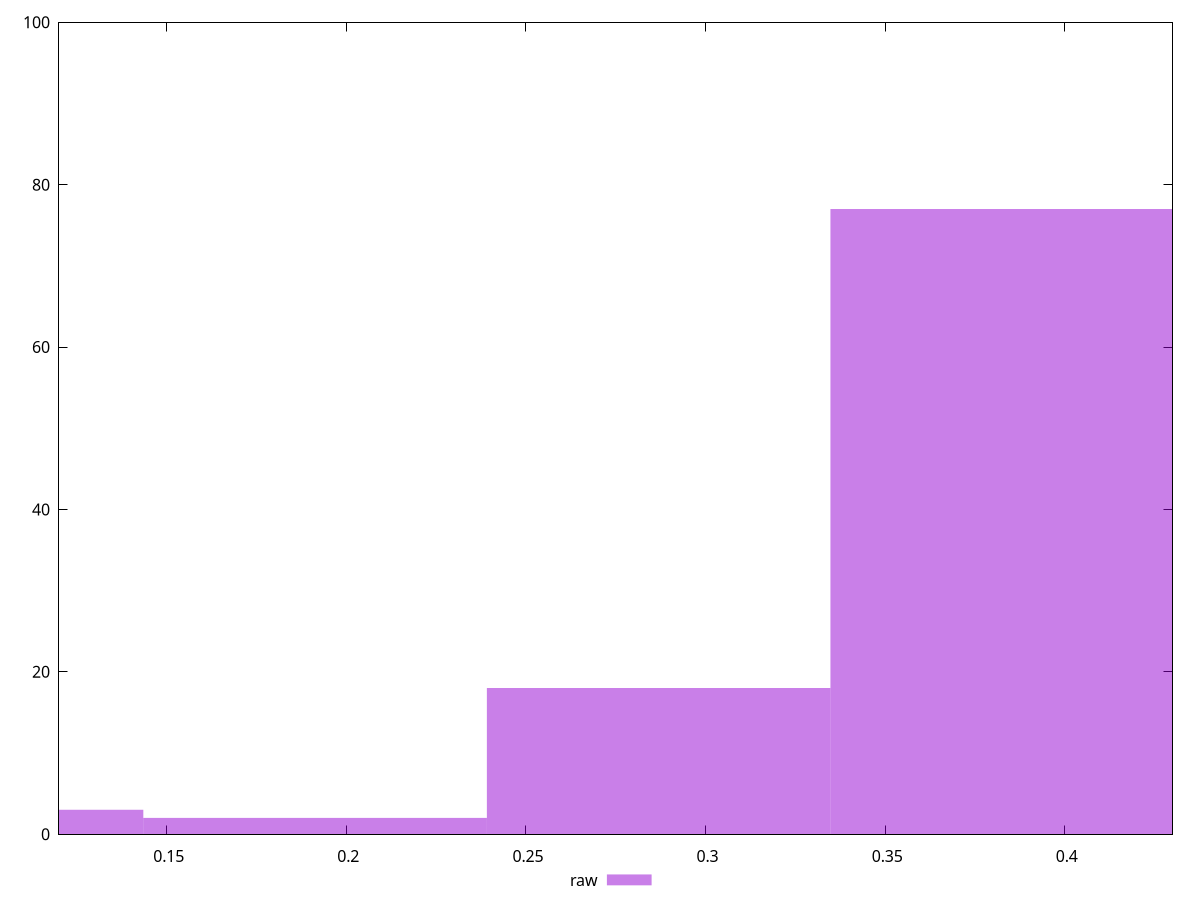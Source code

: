 reset

$raw <<EOF
0.28694453752938875 18
0.38259271670585165 77
0.09564817917646291 3
0.19129635835292583 2
EOF

set key outside below
set boxwidth 0.09564817917646291
set xrange [0.12:0.43]
set yrange [0:100]
set trange [0:100]
set style fill transparent solid 0.5 noborder
set terminal svg size 640, 490 enhanced background rgb 'white'
set output "reprap/meta/score/samples/pages+cached/raw/histogram.svg"

plot $raw title "raw" with boxes

reset
